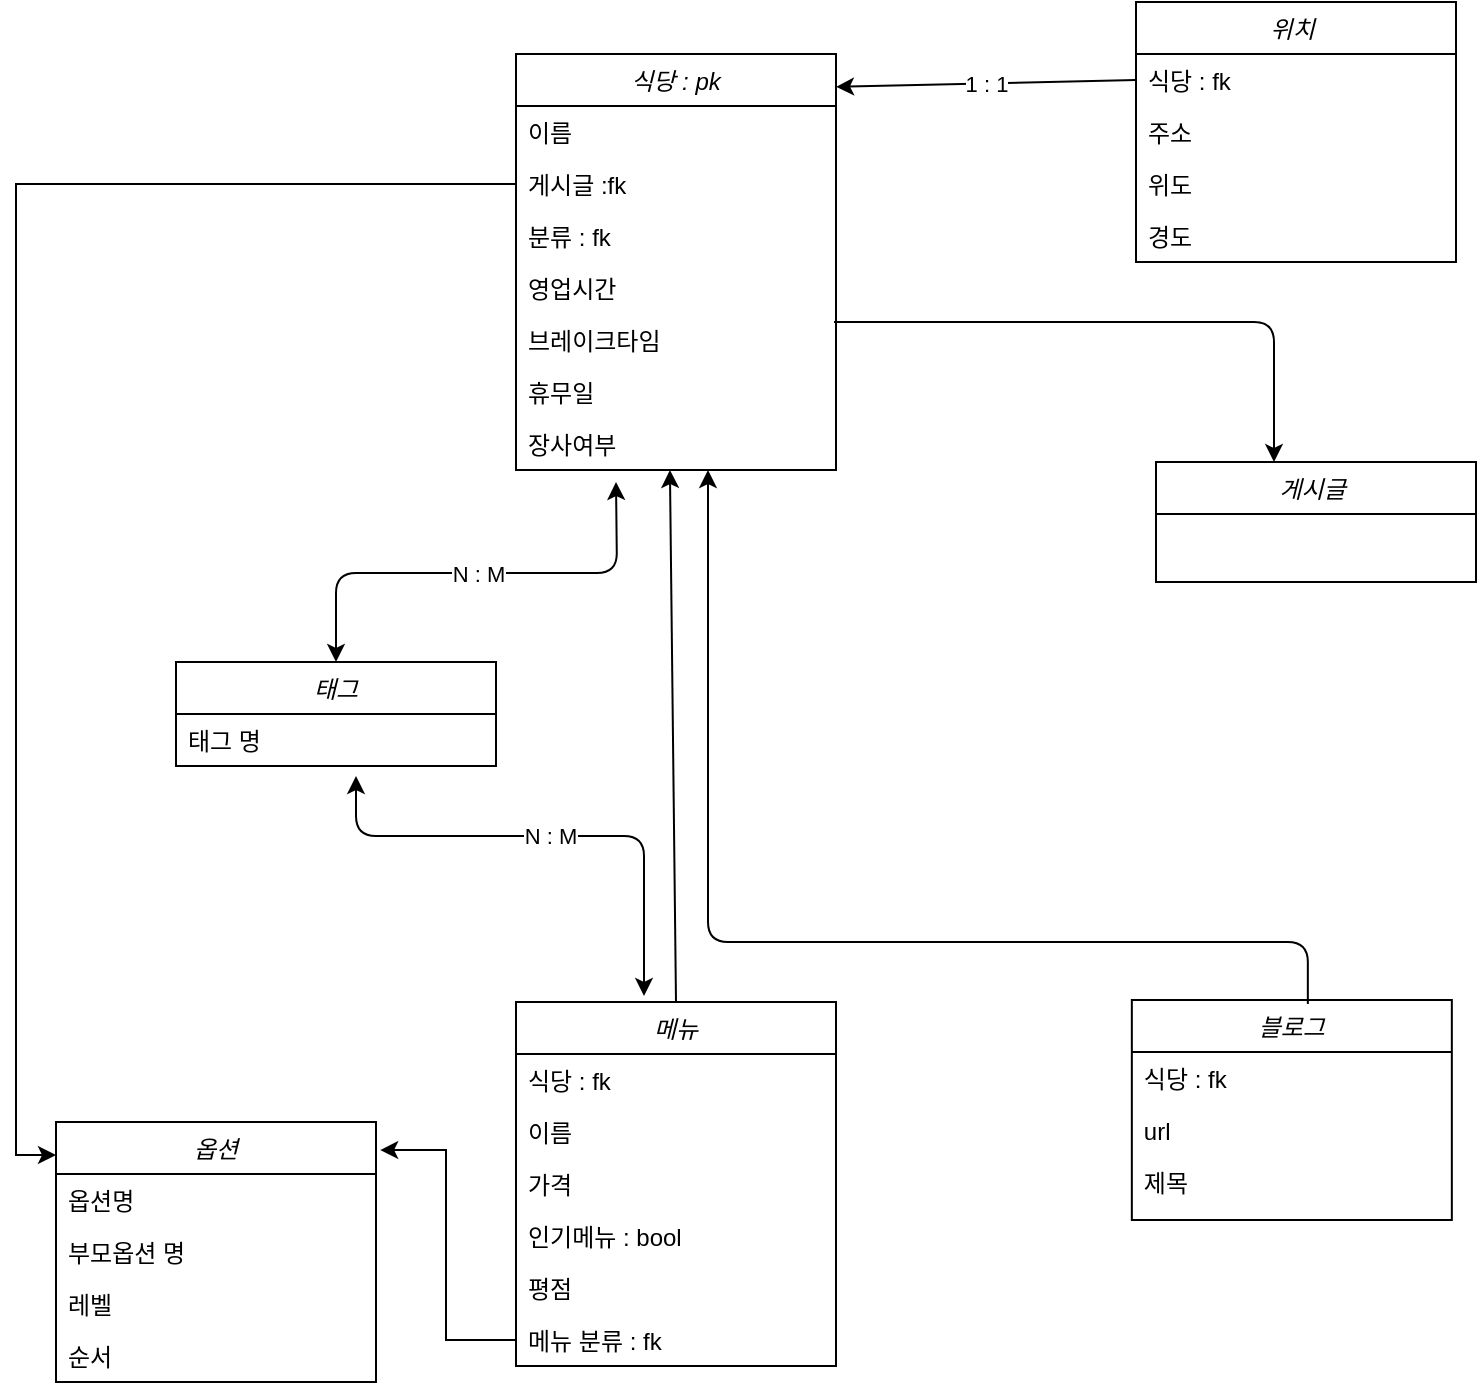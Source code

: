 <mxfile version="12.4.8" type="github"><diagram id="C5RBs43oDa-KdzZeNtuy" name="Page-1"><mxGraphModel dx="2249" dy="843" grid="1" gridSize="10" guides="1" tooltips="1" connect="1" arrows="1" fold="1" page="1" pageScale="1" pageWidth="827" pageHeight="1169" math="0" shadow="0"><root><mxCell id="WIyWlLk6GJQsqaUBKTNV-0"/><mxCell id="WIyWlLk6GJQsqaUBKTNV-1" parent="WIyWlLk6GJQsqaUBKTNV-0"/><mxCell id="CB0Lc4kDnLpIbKq8jkII-0" value="식당 : pk" style="swimlane;fontStyle=2;align=center;verticalAlign=top;childLayout=stackLayout;horizontal=1;startSize=26;horizontalStack=0;resizeParent=1;resizeLast=0;collapsible=1;marginBottom=0;rounded=0;shadow=0;strokeWidth=1;" vertex="1" parent="WIyWlLk6GJQsqaUBKTNV-1"><mxGeometry x="250" y="56" width="160" height="208" as="geometry"><mxRectangle x="250" y="56" width="160" height="26" as="alternateBounds"/></mxGeometry></mxCell><mxCell id="CB0Lc4kDnLpIbKq8jkII-2" value="이름" style="text;align=left;verticalAlign=top;spacingLeft=4;spacingRight=4;overflow=hidden;rotatable=0;points=[[0,0.5],[1,0.5]];portConstraint=eastwest;rounded=0;shadow=0;html=0;" vertex="1" parent="CB0Lc4kDnLpIbKq8jkII-0"><mxGeometry y="26" width="160" height="26" as="geometry"/></mxCell><mxCell id="CB0Lc4kDnLpIbKq8jkII-72" value="게시글 :fk" style="text;align=left;verticalAlign=top;spacingLeft=4;spacingRight=4;overflow=hidden;rotatable=0;points=[[0,0.5],[1,0.5]];portConstraint=eastwest;rounded=0;shadow=0;html=0;" vertex="1" parent="CB0Lc4kDnLpIbKq8jkII-0"><mxGeometry y="52" width="160" height="26" as="geometry"/></mxCell><mxCell id="CB0Lc4kDnLpIbKq8jkII-3" value="분류 : fk" style="text;align=left;verticalAlign=top;spacingLeft=4;spacingRight=4;overflow=hidden;rotatable=0;points=[[0,0.5],[1,0.5]];portConstraint=eastwest;rounded=0;shadow=0;html=0;" vertex="1" parent="CB0Lc4kDnLpIbKq8jkII-0"><mxGeometry y="78" width="160" height="26" as="geometry"/></mxCell><mxCell id="CB0Lc4kDnLpIbKq8jkII-24" value="영업시간" style="text;align=left;verticalAlign=top;spacingLeft=4;spacingRight=4;overflow=hidden;rotatable=0;points=[[0,0.5],[1,0.5]];portConstraint=eastwest;rounded=0;shadow=0;html=0;" vertex="1" parent="CB0Lc4kDnLpIbKq8jkII-0"><mxGeometry y="104" width="160" height="26" as="geometry"/></mxCell><mxCell id="CB0Lc4kDnLpIbKq8jkII-25" value="브레이크타임" style="text;align=left;verticalAlign=top;spacingLeft=4;spacingRight=4;overflow=hidden;rotatable=0;points=[[0,0.5],[1,0.5]];portConstraint=eastwest;rounded=0;shadow=0;html=0;" vertex="1" parent="CB0Lc4kDnLpIbKq8jkII-0"><mxGeometry y="130" width="160" height="26" as="geometry"/></mxCell><mxCell id="CB0Lc4kDnLpIbKq8jkII-26" value="휴무일" style="text;align=left;verticalAlign=top;spacingLeft=4;spacingRight=4;overflow=hidden;rotatable=0;points=[[0,0.5],[1,0.5]];portConstraint=eastwest;rounded=0;shadow=0;html=0;" vertex="1" parent="CB0Lc4kDnLpIbKq8jkII-0"><mxGeometry y="156" width="160" height="26" as="geometry"/></mxCell><mxCell id="CB0Lc4kDnLpIbKq8jkII-15" value="장사여부" style="text;align=left;verticalAlign=top;spacingLeft=4;spacingRight=4;overflow=hidden;rotatable=0;points=[[0,0.5],[1,0.5]];portConstraint=eastwest;rounded=0;shadow=0;html=0;" vertex="1" parent="CB0Lc4kDnLpIbKq8jkII-0"><mxGeometry y="182" width="160" height="26" as="geometry"/></mxCell><mxCell id="CB0Lc4kDnLpIbKq8jkII-6" value="위치 " style="swimlane;fontStyle=2;align=center;verticalAlign=top;childLayout=stackLayout;horizontal=1;startSize=26;horizontalStack=0;resizeParent=1;resizeLast=0;collapsible=1;marginBottom=0;rounded=0;shadow=0;strokeWidth=1;" vertex="1" parent="WIyWlLk6GJQsqaUBKTNV-1"><mxGeometry x="560" y="30" width="160" height="130" as="geometry"><mxRectangle x="230" y="140" width="160" height="26" as="alternateBounds"/></mxGeometry></mxCell><mxCell id="CB0Lc4kDnLpIbKq8jkII-7" value="식당 : fk" style="text;align=left;verticalAlign=top;spacingLeft=4;spacingRight=4;overflow=hidden;rotatable=0;points=[[0,0.5],[1,0.5]];portConstraint=eastwest;" vertex="1" parent="CB0Lc4kDnLpIbKq8jkII-6"><mxGeometry y="26" width="160" height="26" as="geometry"/></mxCell><mxCell id="CB0Lc4kDnLpIbKq8jkII-8" value="주소" style="text;align=left;verticalAlign=top;spacingLeft=4;spacingRight=4;overflow=hidden;rotatable=0;points=[[0,0.5],[1,0.5]];portConstraint=eastwest;rounded=0;shadow=0;html=0;" vertex="1" parent="CB0Lc4kDnLpIbKq8jkII-6"><mxGeometry y="52" width="160" height="26" as="geometry"/></mxCell><mxCell id="CB0Lc4kDnLpIbKq8jkII-14" value="위도" style="text;align=left;verticalAlign=top;spacingLeft=4;spacingRight=4;overflow=hidden;rotatable=0;points=[[0,0.5],[1,0.5]];portConstraint=eastwest;rounded=0;shadow=0;html=0;" vertex="1" parent="CB0Lc4kDnLpIbKq8jkII-6"><mxGeometry y="78" width="160" height="26" as="geometry"/></mxCell><mxCell id="CB0Lc4kDnLpIbKq8jkII-9" value="경도" style="text;align=left;verticalAlign=top;spacingLeft=4;spacingRight=4;overflow=hidden;rotatable=0;points=[[0,0.5],[1,0.5]];portConstraint=eastwest;rounded=0;shadow=0;html=0;" vertex="1" parent="CB0Lc4kDnLpIbKq8jkII-6"><mxGeometry y="104" width="160" height="26" as="geometry"/></mxCell><mxCell id="CB0Lc4kDnLpIbKq8jkII-12" value="1 : 1" style="endArrow=classic;html=1;entryX=1;entryY=0.079;entryDx=0;entryDy=0;entryPerimeter=0;exitX=0;exitY=0.5;exitDx=0;exitDy=0;" edge="1" parent="WIyWlLk6GJQsqaUBKTNV-1" source="CB0Lc4kDnLpIbKq8jkII-7" target="CB0Lc4kDnLpIbKq8jkII-0"><mxGeometry width="50" height="50" relative="1" as="geometry"><mxPoint x="560" y="41" as="sourcePoint"/><mxPoint x="720" y="44" as="targetPoint"/></mxGeometry></mxCell><mxCell id="CB0Lc4kDnLpIbKq8jkII-27" value="블로그" style="swimlane;fontStyle=2;align=center;verticalAlign=top;childLayout=stackLayout;horizontal=1;startSize=26;horizontalStack=0;resizeParent=1;resizeLast=0;collapsible=1;marginBottom=0;rounded=0;shadow=0;strokeWidth=1;" vertex="1" parent="WIyWlLk6GJQsqaUBKTNV-1"><mxGeometry x="557.92" y="529" width="160" height="110" as="geometry"><mxRectangle x="230" y="140" width="160" height="26" as="alternateBounds"/></mxGeometry></mxCell><mxCell id="CB0Lc4kDnLpIbKq8jkII-28" value="식당 : fk" style="text;align=left;verticalAlign=top;spacingLeft=4;spacingRight=4;overflow=hidden;rotatable=0;points=[[0,0.5],[1,0.5]];portConstraint=eastwest;" vertex="1" parent="CB0Lc4kDnLpIbKq8jkII-27"><mxGeometry y="26" width="160" height="26" as="geometry"/></mxCell><mxCell id="CB0Lc4kDnLpIbKq8jkII-29" value="url" style="text;align=left;verticalAlign=top;spacingLeft=4;spacingRight=4;overflow=hidden;rotatable=0;points=[[0,0.5],[1,0.5]];portConstraint=eastwest;rounded=0;shadow=0;html=0;" vertex="1" parent="CB0Lc4kDnLpIbKq8jkII-27"><mxGeometry y="52" width="160" height="26" as="geometry"/></mxCell><mxCell id="CB0Lc4kDnLpIbKq8jkII-30" value="제목" style="text;align=left;verticalAlign=top;spacingLeft=4;spacingRight=4;overflow=hidden;rotatable=0;points=[[0,0.5],[1,0.5]];portConstraint=eastwest;rounded=0;shadow=0;html=0;" vertex="1" parent="CB0Lc4kDnLpIbKq8jkII-27"><mxGeometry y="78" width="160" height="26" as="geometry"/></mxCell><mxCell id="CB0Lc4kDnLpIbKq8jkII-32" value="옵션" style="swimlane;fontStyle=2;align=center;verticalAlign=top;childLayout=stackLayout;horizontal=1;startSize=26;horizontalStack=0;resizeParent=1;resizeLast=0;collapsible=1;marginBottom=0;rounded=0;shadow=0;strokeWidth=1;" vertex="1" parent="WIyWlLk6GJQsqaUBKTNV-1"><mxGeometry x="20" y="590" width="160" height="130" as="geometry"><mxRectangle x="230" y="140" width="160" height="26" as="alternateBounds"/></mxGeometry></mxCell><mxCell id="CB0Lc4kDnLpIbKq8jkII-33" value="옵션명" style="text;align=left;verticalAlign=top;spacingLeft=4;spacingRight=4;overflow=hidden;rotatable=0;points=[[0,0.5],[1,0.5]];portConstraint=eastwest;" vertex="1" parent="CB0Lc4kDnLpIbKq8jkII-32"><mxGeometry y="26" width="160" height="26" as="geometry"/></mxCell><mxCell id="CB0Lc4kDnLpIbKq8jkII-34" value="부모옵션 명" style="text;align=left;verticalAlign=top;spacingLeft=4;spacingRight=4;overflow=hidden;rotatable=0;points=[[0,0.5],[1,0.5]];portConstraint=eastwest;rounded=0;shadow=0;html=0;" vertex="1" parent="CB0Lc4kDnLpIbKq8jkII-32"><mxGeometry y="52" width="160" height="26" as="geometry"/></mxCell><mxCell id="CB0Lc4kDnLpIbKq8jkII-35" value="레벨" style="text;align=left;verticalAlign=top;spacingLeft=4;spacingRight=4;overflow=hidden;rotatable=0;points=[[0,0.5],[1,0.5]];portConstraint=eastwest;rounded=0;shadow=0;html=0;" vertex="1" parent="CB0Lc4kDnLpIbKq8jkII-32"><mxGeometry y="78" width="160" height="26" as="geometry"/></mxCell><mxCell id="CB0Lc4kDnLpIbKq8jkII-55" value="순서" style="text;align=left;verticalAlign=top;spacingLeft=4;spacingRight=4;overflow=hidden;rotatable=0;points=[[0,0.5],[1,0.5]];portConstraint=eastwest;rounded=0;shadow=0;html=0;" vertex="1" parent="CB0Lc4kDnLpIbKq8jkII-32"><mxGeometry y="104" width="160" height="26" as="geometry"/></mxCell><mxCell id="CB0Lc4kDnLpIbKq8jkII-37" style="edgeStyle=orthogonalEdgeStyle;rounded=0;orthogonalLoop=1;jettySize=auto;html=1;exitX=0;exitY=0.5;exitDx=0;exitDy=0;entryX=0;entryY=0.127;entryDx=0;entryDy=0;entryPerimeter=0;" edge="1" parent="WIyWlLk6GJQsqaUBKTNV-1" source="CB0Lc4kDnLpIbKq8jkII-3" target="CB0Lc4kDnLpIbKq8jkII-32"><mxGeometry relative="1" as="geometry"><Array as="points"><mxPoint y="121"/><mxPoint y="607"/></Array></mxGeometry></mxCell><mxCell id="CB0Lc4kDnLpIbKq8jkII-42" value="게시글 " style="swimlane;fontStyle=2;align=center;verticalAlign=top;childLayout=stackLayout;horizontal=1;startSize=26;horizontalStack=0;resizeParent=1;resizeLast=0;collapsible=1;marginBottom=0;rounded=0;shadow=0;strokeWidth=1;" vertex="1" parent="WIyWlLk6GJQsqaUBKTNV-1"><mxGeometry x="570" y="260" width="160" height="60" as="geometry"><mxRectangle x="230" y="140" width="160" height="26" as="alternateBounds"/></mxGeometry></mxCell><mxCell id="CB0Lc4kDnLpIbKq8jkII-48" value="메뉴" style="swimlane;fontStyle=2;align=center;verticalAlign=top;childLayout=stackLayout;horizontal=1;startSize=26;horizontalStack=0;resizeParent=1;resizeLast=0;collapsible=1;marginBottom=0;rounded=0;shadow=0;strokeWidth=1;" vertex="1" parent="WIyWlLk6GJQsqaUBKTNV-1"><mxGeometry x="250" y="530" width="160" height="182" as="geometry"><mxRectangle x="230" y="140" width="160" height="26" as="alternateBounds"/></mxGeometry></mxCell><mxCell id="CB0Lc4kDnLpIbKq8jkII-49" value="식당 : fk" style="text;align=left;verticalAlign=top;spacingLeft=4;spacingRight=4;overflow=hidden;rotatable=0;points=[[0,0.5],[1,0.5]];portConstraint=eastwest;" vertex="1" parent="CB0Lc4kDnLpIbKq8jkII-48"><mxGeometry y="26" width="160" height="26" as="geometry"/></mxCell><mxCell id="CB0Lc4kDnLpIbKq8jkII-50" value="이름" style="text;align=left;verticalAlign=top;spacingLeft=4;spacingRight=4;overflow=hidden;rotatable=0;points=[[0,0.5],[1,0.5]];portConstraint=eastwest;rounded=0;shadow=0;html=0;" vertex="1" parent="CB0Lc4kDnLpIbKq8jkII-48"><mxGeometry y="52" width="160" height="26" as="geometry"/></mxCell><mxCell id="CB0Lc4kDnLpIbKq8jkII-51" value="가격" style="text;align=left;verticalAlign=top;spacingLeft=4;spacingRight=4;overflow=hidden;rotatable=0;points=[[0,0.5],[1,0.5]];portConstraint=eastwest;rounded=0;shadow=0;html=0;" vertex="1" parent="CB0Lc4kDnLpIbKq8jkII-48"><mxGeometry y="78" width="160" height="26" as="geometry"/></mxCell><mxCell id="CB0Lc4kDnLpIbKq8jkII-56" value="인기메뉴 : bool" style="text;align=left;verticalAlign=top;spacingLeft=4;spacingRight=4;overflow=hidden;rotatable=0;points=[[0,0.5],[1,0.5]];portConstraint=eastwest;rounded=0;shadow=0;html=0;" vertex="1" parent="CB0Lc4kDnLpIbKq8jkII-48"><mxGeometry y="104" width="160" height="26" as="geometry"/></mxCell><mxCell id="CB0Lc4kDnLpIbKq8jkII-57" value="평점" style="text;align=left;verticalAlign=top;spacingLeft=4;spacingRight=4;overflow=hidden;rotatable=0;points=[[0,0.5],[1,0.5]];portConstraint=eastwest;rounded=0;shadow=0;html=0;" vertex="1" parent="CB0Lc4kDnLpIbKq8jkII-48"><mxGeometry y="130" width="160" height="26" as="geometry"/></mxCell><mxCell id="CB0Lc4kDnLpIbKq8jkII-52" value="메뉴 분류 : fk" style="text;align=left;verticalAlign=top;spacingLeft=4;spacingRight=4;overflow=hidden;rotatable=0;points=[[0,0.5],[1,0.5]];portConstraint=eastwest;rounded=0;shadow=0;html=0;" vertex="1" parent="CB0Lc4kDnLpIbKq8jkII-48"><mxGeometry y="156" width="160" height="26" as="geometry"/></mxCell><mxCell id="CB0Lc4kDnLpIbKq8jkII-53" value="" style="endArrow=classic;html=1;entryX=0.481;entryY=1;entryDx=0;entryDy=0;entryPerimeter=0;exitX=0.5;exitY=0;exitDx=0;exitDy=0;" edge="1" parent="WIyWlLk6GJQsqaUBKTNV-1" source="CB0Lc4kDnLpIbKq8jkII-48" target="CB0Lc4kDnLpIbKq8jkII-15"><mxGeometry width="50" height="50" relative="1" as="geometry"><mxPoint x="200.96" y="80.022" as="sourcePoint"/><mxPoint x="260.96" y="78.012" as="targetPoint"/></mxGeometry></mxCell><mxCell id="CB0Lc4kDnLpIbKq8jkII-54" style="edgeStyle=orthogonalEdgeStyle;rounded=0;orthogonalLoop=1;jettySize=auto;html=1;exitX=0;exitY=0.5;exitDx=0;exitDy=0;entryX=1.013;entryY=0.108;entryDx=0;entryDy=0;entryPerimeter=0;" edge="1" parent="WIyWlLk6GJQsqaUBKTNV-1" source="CB0Lc4kDnLpIbKq8jkII-52" target="CB0Lc4kDnLpIbKq8jkII-32"><mxGeometry relative="1" as="geometry"><mxPoint x="260" y="131" as="sourcePoint"/><mxPoint x="230" y="512" as="targetPoint"/><Array as="points"><mxPoint x="215" y="699"/><mxPoint x="215" y="604"/></Array></mxGeometry></mxCell><mxCell id="CB0Lc4kDnLpIbKq8jkII-58" value="태그" style="swimlane;fontStyle=2;align=center;verticalAlign=top;childLayout=stackLayout;horizontal=1;startSize=26;horizontalStack=0;resizeParent=1;resizeLast=0;collapsible=1;marginBottom=0;rounded=0;shadow=0;strokeWidth=1;" vertex="1" parent="WIyWlLk6GJQsqaUBKTNV-1"><mxGeometry x="80" y="360" width="160" height="52" as="geometry"><mxRectangle x="230" y="140" width="160" height="26" as="alternateBounds"/></mxGeometry></mxCell><mxCell id="CB0Lc4kDnLpIbKq8jkII-60" value="태그 명" style="text;align=left;verticalAlign=top;spacingLeft=4;spacingRight=4;overflow=hidden;rotatable=0;points=[[0,0.5],[1,0.5]];portConstraint=eastwest;rounded=0;shadow=0;html=0;" vertex="1" parent="CB0Lc4kDnLpIbKq8jkII-58"><mxGeometry y="26" width="160" height="26" as="geometry"/></mxCell><mxCell id="CB0Lc4kDnLpIbKq8jkII-64" value="N : M" style="endArrow=classic;startArrow=classic;html=1;edgeStyle=orthogonalEdgeStyle;exitX=0.5;exitY=0;exitDx=0;exitDy=0;" edge="1" parent="WIyWlLk6GJQsqaUBKTNV-1" source="CB0Lc4kDnLpIbKq8jkII-58"><mxGeometry width="50" height="50" relative="1" as="geometry"><mxPoint x="120" y="288" as="sourcePoint"/><mxPoint x="300" y="270" as="targetPoint"/></mxGeometry></mxCell><mxCell id="CB0Lc4kDnLpIbKq8jkII-68" value="" style="edgeStyle=elbowEdgeStyle;elbow=vertical;endArrow=classic;html=1;entryX=0.6;entryY=1;entryDx=0;entryDy=0;entryPerimeter=0;exitX=0.55;exitY=0.018;exitDx=0;exitDy=0;exitPerimeter=0;" edge="1" parent="WIyWlLk6GJQsqaUBKTNV-1" source="CB0Lc4kDnLpIbKq8jkII-27" target="CB0Lc4kDnLpIbKq8jkII-15"><mxGeometry width="50" height="50" relative="1" as="geometry"><mxPoint x="540" y="460" as="sourcePoint"/><mxPoint x="352" y="249" as="targetPoint"/><Array as="points"><mxPoint x="490" y="500"/></Array></mxGeometry></mxCell><mxCell id="CB0Lc4kDnLpIbKq8jkII-69" value="N : M" style="endArrow=classic;startArrow=classic;html=1;edgeStyle=orthogonalEdgeStyle;entryX=0.4;entryY=0;entryDx=0;entryDy=0;entryPerimeter=0;" edge="1" parent="WIyWlLk6GJQsqaUBKTNV-1"><mxGeometry width="50" height="50" relative="1" as="geometry"><mxPoint x="170" y="417" as="sourcePoint"/><mxPoint x="314" y="527" as="targetPoint"/><Array as="points"><mxPoint x="314" y="447"/></Array></mxGeometry></mxCell><mxCell id="CB0Lc4kDnLpIbKq8jkII-70" value="" style="edgeStyle=elbowEdgeStyle;elbow=vertical;endArrow=classic;html=1;exitX=0.5;exitY=0;exitDx=0;exitDy=0;" edge="1" parent="WIyWlLk6GJQsqaUBKTNV-1"><mxGeometry width="50" height="50" relative="1" as="geometry"><mxPoint x="409" y="190" as="sourcePoint"/><mxPoint x="629" y="260" as="targetPoint"/><Array as="points"><mxPoint x="549" y="190"/></Array></mxGeometry></mxCell></root></mxGraphModel></diagram></mxfile>